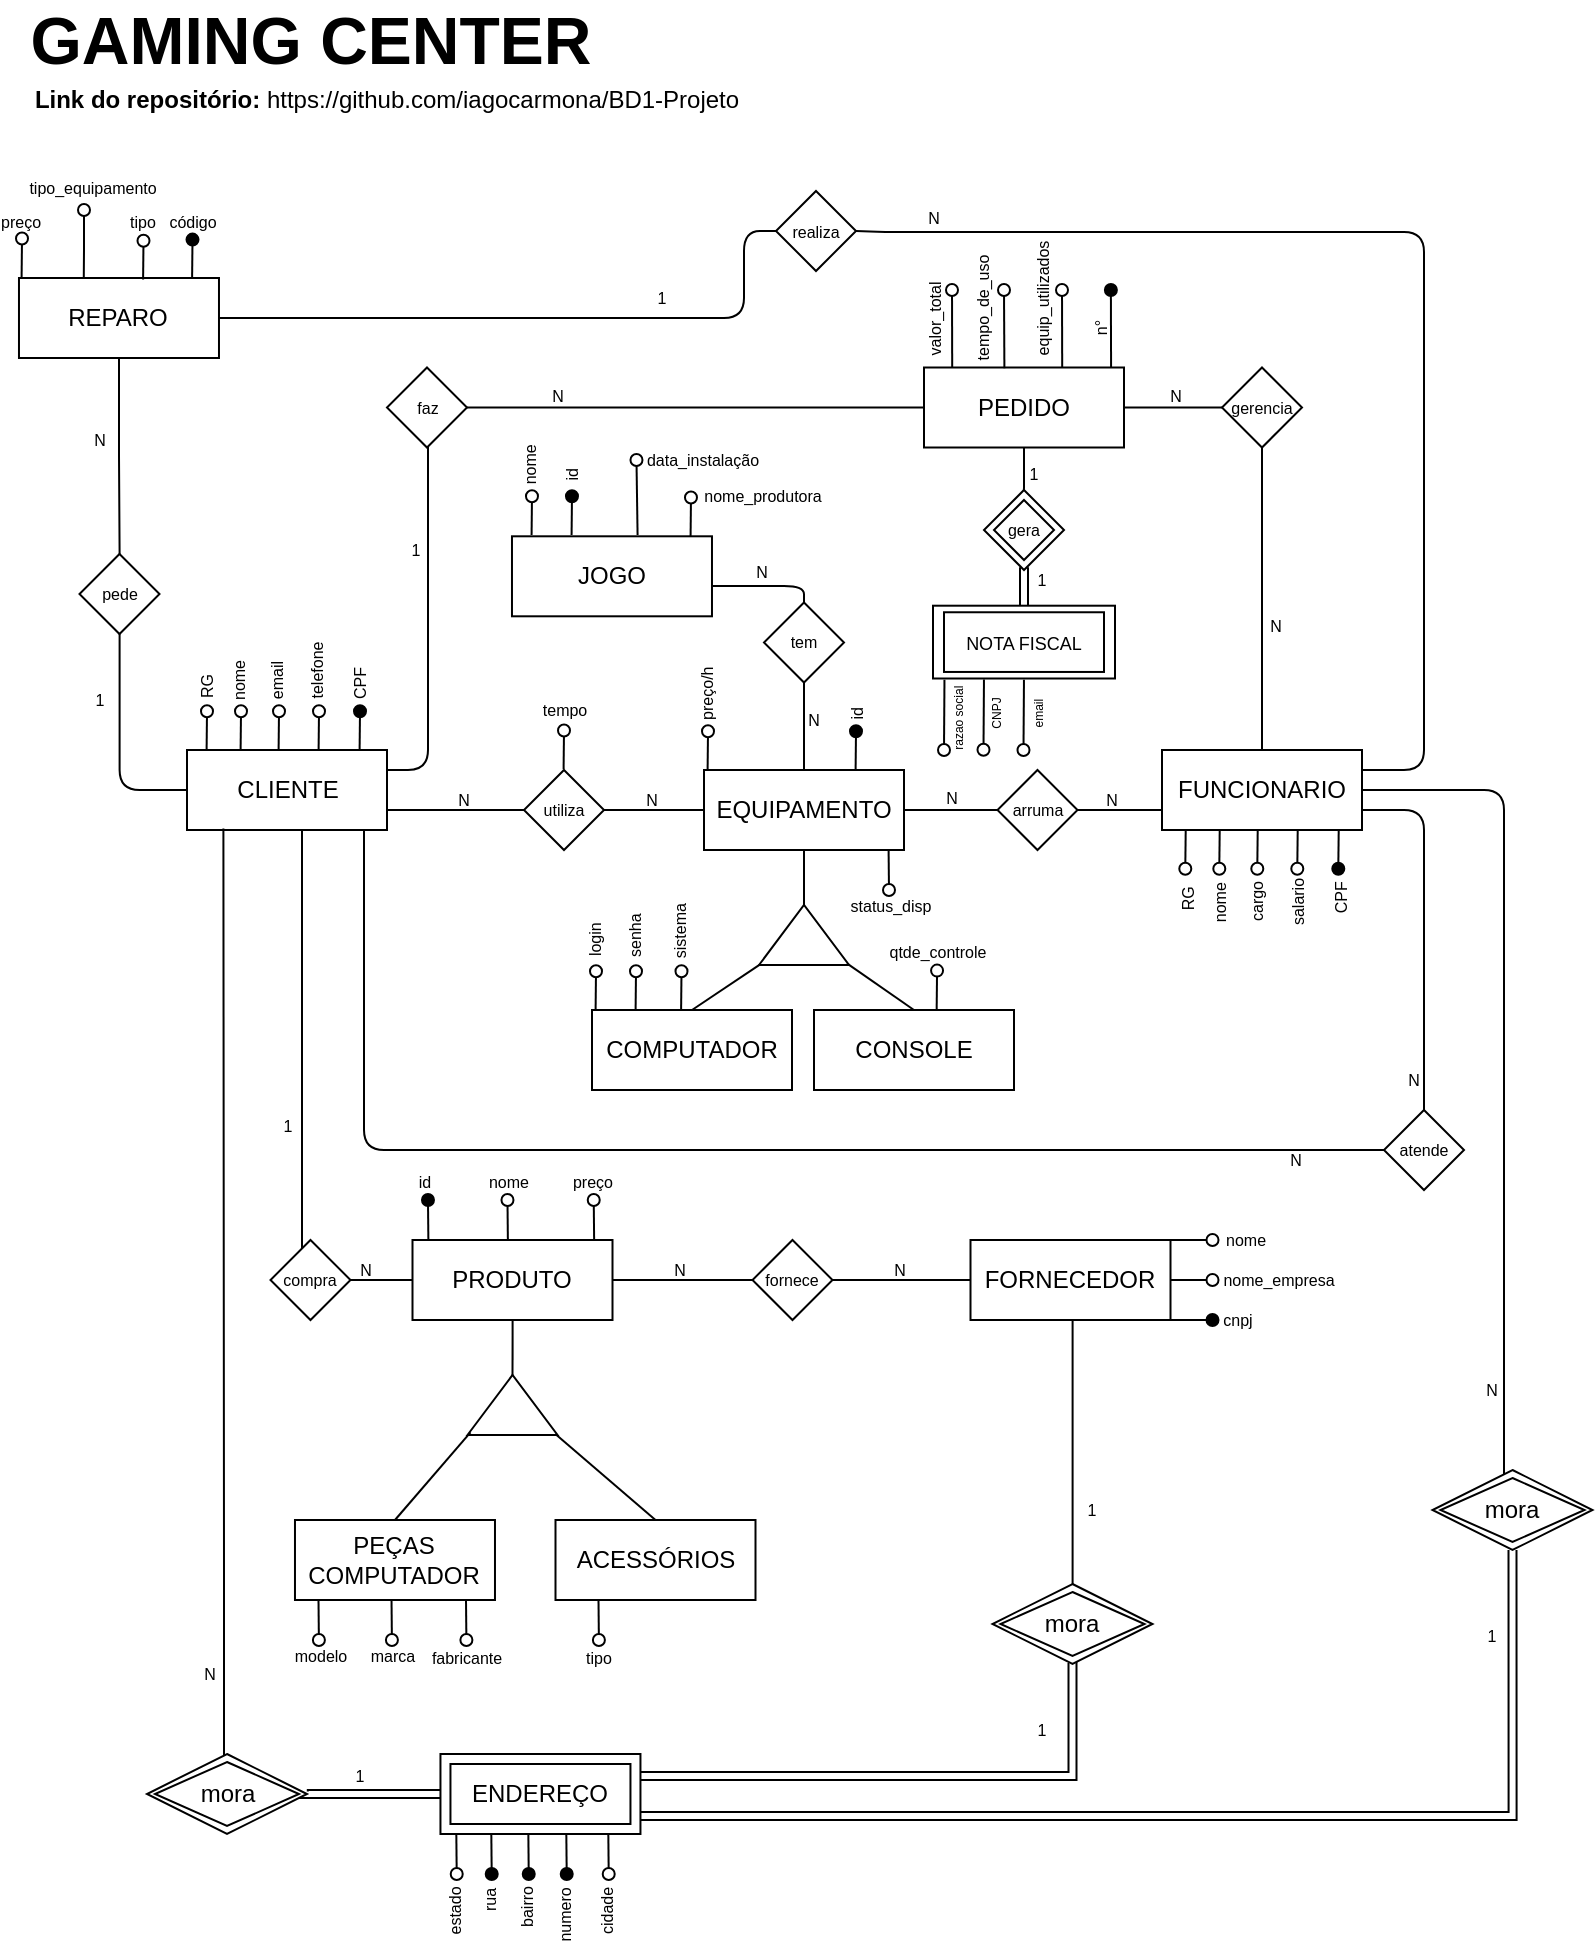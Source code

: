 <mxfile version="19.0.0" type="device"><diagram id="tFjh-JC69PEkfASW7UYD" name="Page-1"><mxGraphModel dx="474" dy="258" grid="1" gridSize="10" guides="1" tooltips="1" connect="1" arrows="1" fold="1" page="1" pageScale="1" pageWidth="827" pageHeight="1169" math="0" shadow="0"><root><mxCell id="0"/><mxCell id="1" parent="0"/><mxCell id="dLTUqUdsc6a28uXezFOx-49" value="" style="endArrow=none;dashed=1;html=1;rounded=0;entryX=0.5;entryY=1;entryDx=0;entryDy=0;strokeWidth=2;endSize=6;jumpSize=9;jumpStyle=none;sourcePerimeterSpacing=0;strokeColor=none;startSize=34;fontSize=13;spacing=3;" parent="1" edge="1"><mxGeometry width="50" height="50" relative="1" as="geometry"><mxPoint x="71" y="667" as="sourcePoint"/><mxPoint x="51" y="632" as="targetPoint"/></mxGeometry></mxCell><mxCell id="Bq1xxbU5dl7gMrOgX1wE-48" style="edgeStyle=orthogonalEdgeStyle;rounded=0;orthogonalLoop=1;jettySize=auto;html=1;fontSize=8;startArrow=none;startFill=0;endArrow=none;endFill=0;" parent="1" source="Bq1xxbU5dl7gMrOgX1wE-26" target="Bq1xxbU5dl7gMrOgX1wE-46" edge="1"><mxGeometry relative="1" as="geometry"><Array as="points"><mxPoint x="230" y="420"/><mxPoint x="230" y="420"/></Array></mxGeometry></mxCell><mxCell id="zkrEf3ewqRUQauNhbl9_-11" style="edgeStyle=orthogonalEdgeStyle;rounded=1;orthogonalLoop=1;jettySize=auto;html=1;startArrow=none;startFill=0;endArrow=none;endFill=0;" parent="1" source="Bq1xxbU5dl7gMrOgX1wE-26" target="zkrEf3ewqRUQauNhbl9_-10" edge="1"><mxGeometry relative="1" as="geometry"/></mxCell><mxCell id="Fy-YV-M8j6B59Q8x-zke-20" style="edgeStyle=orthogonalEdgeStyle;rounded=1;orthogonalLoop=1;jettySize=auto;html=1;startArrow=none;startFill=0;endArrow=none;endFill=0;" parent="1" source="Bq1xxbU5dl7gMrOgX1wE-26" target="Fy-YV-M8j6B59Q8x-zke-19" edge="1"><mxGeometry relative="1" as="geometry"><Array as="points"><mxPoint x="232" y="400"/></Array></mxGeometry></mxCell><mxCell id="Bq1xxbU5dl7gMrOgX1wE-26" value="CLIENTE" style="rounded=0;whiteSpace=wrap;html=1;" parent="1" vertex="1"><mxGeometry x="111.5" y="390" width="100" height="40" as="geometry"/></mxCell><mxCell id="Bq1xxbU5dl7gMrOgX1wE-27" value="" style="endArrow=oval;html=1;rounded=0;fontSize=8;exitX=0.948;exitY=-0.015;exitDx=0;exitDy=0;exitPerimeter=0;endFill=0;" parent="1" edge="1"><mxGeometry width="50" height="50" relative="1" as="geometry"><mxPoint x="121.3" y="390" as="sourcePoint"/><mxPoint x="121.5" y="370.6" as="targetPoint"/></mxGeometry></mxCell><mxCell id="Bq1xxbU5dl7gMrOgX1wE-28" value="&lt;span style=&quot;font-size: 8px;&quot;&gt;RG&lt;br&gt;&lt;/span&gt;" style="text;html=1;strokeColor=none;fillColor=none;align=center;verticalAlign=middle;whiteSpace=wrap;rounded=0;rotation=-90;" parent="1" vertex="1"><mxGeometry x="111.5" y="354.25" width="17" height="8.5" as="geometry"/></mxCell><mxCell id="Bq1xxbU5dl7gMrOgX1wE-31" value="" style="endArrow=oval;html=1;rounded=0;fontSize=8;exitX=0.948;exitY=-0.015;exitDx=0;exitDy=0;exitPerimeter=0;endFill=0;" parent="1" edge="1"><mxGeometry width="50" height="50" relative="1" as="geometry"><mxPoint x="138.3" y="390" as="sourcePoint"/><mxPoint x="138.5" y="370.6" as="targetPoint"/></mxGeometry></mxCell><mxCell id="Bq1xxbU5dl7gMrOgX1wE-32" value="&lt;span style=&quot;font-size: 8px;&quot;&gt;nome&lt;br&gt;&lt;/span&gt;" style="text;html=1;strokeColor=none;fillColor=none;align=center;verticalAlign=middle;whiteSpace=wrap;rounded=0;rotation=-90;" parent="1" vertex="1"><mxGeometry x="127.5" y="351.25" width="17" height="8.5" as="geometry"/></mxCell><mxCell id="Bq1xxbU5dl7gMrOgX1wE-33" value="" style="endArrow=oval;html=1;rounded=0;fontSize=8;exitX=0.948;exitY=-0.015;exitDx=0;exitDy=0;exitPerimeter=0;endFill=0;" parent="1" edge="1"><mxGeometry width="50" height="50" relative="1" as="geometry"><mxPoint x="157.3" y="390" as="sourcePoint"/><mxPoint x="157.5" y="370.6" as="targetPoint"/></mxGeometry></mxCell><mxCell id="Bq1xxbU5dl7gMrOgX1wE-34" value="&lt;span style=&quot;font-size: 8px;&quot;&gt;email&lt;br&gt;&lt;/span&gt;" style="text;html=1;strokeColor=none;fillColor=none;align=center;verticalAlign=middle;whiteSpace=wrap;rounded=0;rotation=-90;" parent="1" vertex="1"><mxGeometry x="146.5" y="351.25" width="17" height="8.5" as="geometry"/></mxCell><mxCell id="Bq1xxbU5dl7gMrOgX1wE-35" value="" style="endArrow=oval;html=1;rounded=0;fontSize=8;exitX=0.948;exitY=-0.015;exitDx=0;exitDy=0;exitPerimeter=0;endFill=0;" parent="1" edge="1"><mxGeometry width="50" height="50" relative="1" as="geometry"><mxPoint x="177.3" y="390" as="sourcePoint"/><mxPoint x="177.5" y="370.6" as="targetPoint"/></mxGeometry></mxCell><mxCell id="Bq1xxbU5dl7gMrOgX1wE-36" value="&lt;span style=&quot;font-size: 8px;&quot;&gt;telefone&lt;br&gt;&lt;/span&gt;" style="text;html=1;strokeColor=none;fillColor=none;align=center;verticalAlign=middle;whiteSpace=wrap;rounded=0;rotation=-90;" parent="1" vertex="1"><mxGeometry x="166.5" y="346.25" width="17" height="8.5" as="geometry"/></mxCell><mxCell id="Bq1xxbU5dl7gMrOgX1wE-37" value="" style="endArrow=oval;html=1;rounded=0;fontSize=8;exitX=0.948;exitY=-0.015;exitDx=0;exitDy=0;exitPerimeter=0;endFill=1;" parent="1" edge="1"><mxGeometry width="50" height="50" relative="1" as="geometry"><mxPoint x="197.8" y="390" as="sourcePoint"/><mxPoint x="198" y="370.6" as="targetPoint"/></mxGeometry></mxCell><mxCell id="Bq1xxbU5dl7gMrOgX1wE-38" value="&lt;span style=&quot;font-size: 8px;&quot;&gt;CPF&lt;br&gt;&lt;/span&gt;" style="text;html=1;strokeColor=none;fillColor=none;align=center;verticalAlign=middle;whiteSpace=wrap;rounded=0;rotation=-90;" parent="1" vertex="1"><mxGeometry x="188" y="352.25" width="17" height="8.5" as="geometry"/></mxCell><mxCell id="Bq1xxbU5dl7gMrOgX1wE-47" style="edgeStyle=orthogonalEdgeStyle;rounded=0;orthogonalLoop=1;jettySize=auto;html=1;fontSize=8;startArrow=none;startFill=0;endArrow=none;endFill=0;" parent="1" source="Bq1xxbU5dl7gMrOgX1wE-45" target="Bq1xxbU5dl7gMrOgX1wE-46" edge="1"><mxGeometry relative="1" as="geometry"/></mxCell><mxCell id="Bq1xxbU5dl7gMrOgX1wE-61" style="edgeStyle=orthogonalEdgeStyle;rounded=0;orthogonalLoop=1;jettySize=auto;html=1;fontSize=8;startArrow=none;startFill=0;endArrow=none;endFill=0;" parent="1" source="Bq1xxbU5dl7gMrOgX1wE-45" target="Bq1xxbU5dl7gMrOgX1wE-60" edge="1"><mxGeometry relative="1" as="geometry"/></mxCell><mxCell id="Bq1xxbU5dl7gMrOgX1wE-45" value="EQUIPAMENTO" style="rounded=0;whiteSpace=wrap;html=1;" parent="1" vertex="1"><mxGeometry x="370" y="400" width="100" height="40" as="geometry"/></mxCell><mxCell id="Bq1xxbU5dl7gMrOgX1wE-46" value="utiliza" style="rhombus;whiteSpace=wrap;html=1;fontSize=8;" parent="1" vertex="1"><mxGeometry x="280" y="400" width="40" height="40" as="geometry"/></mxCell><mxCell id="Bq1xxbU5dl7gMrOgX1wE-49" value="" style="endArrow=oval;html=1;rounded=0;fontSize=8;exitX=0.948;exitY=-0.015;exitDx=0;exitDy=0;exitPerimeter=0;endFill=0;" parent="1" edge="1"><mxGeometry width="50" height="50" relative="1" as="geometry"><mxPoint x="299.8" y="399.63" as="sourcePoint"/><mxPoint x="300" y="380.23" as="targetPoint"/></mxGeometry></mxCell><mxCell id="Bq1xxbU5dl7gMrOgX1wE-50" value="&lt;span style=&quot;font-size: 8px;&quot;&gt;tempo&lt;br&gt;&lt;/span&gt;" style="text;html=1;strokeColor=none;fillColor=none;align=center;verticalAlign=middle;whiteSpace=wrap;rounded=0;rotation=0;" parent="1" vertex="1"><mxGeometry x="291.5" y="364.75" width="17" height="8.5" as="geometry"/></mxCell><mxCell id="Bq1xxbU5dl7gMrOgX1wE-51" value="N" style="text;html=1;strokeColor=none;fillColor=none;align=center;verticalAlign=middle;whiteSpace=wrap;rounded=0;fontSize=8;" parent="1" vertex="1"><mxGeometry x="240" y="410" width="20" height="10" as="geometry"/></mxCell><mxCell id="Bq1xxbU5dl7gMrOgX1wE-52" value="N" style="text;html=1;strokeColor=none;fillColor=none;align=center;verticalAlign=middle;whiteSpace=wrap;rounded=0;fontSize=8;" parent="1" vertex="1"><mxGeometry x="334" y="410" width="20" height="10" as="geometry"/></mxCell><mxCell id="Bq1xxbU5dl7gMrOgX1wE-54" style="edgeStyle=orthogonalEdgeStyle;rounded=0;orthogonalLoop=1;jettySize=auto;html=1;entryX=0.5;entryY=1;entryDx=0;entryDy=0;fontSize=8;startArrow=none;startFill=0;endArrow=none;endFill=0;" parent="1" source="Bq1xxbU5dl7gMrOgX1wE-53" target="Bq1xxbU5dl7gMrOgX1wE-45" edge="1"><mxGeometry relative="1" as="geometry"/></mxCell><mxCell id="Bq1xxbU5dl7gMrOgX1wE-53" value="" style="triangle;whiteSpace=wrap;html=1;rotation=-90;" parent="1" vertex="1"><mxGeometry x="405" y="460" width="30" height="45" as="geometry"/></mxCell><mxCell id="Bq1xxbU5dl7gMrOgX1wE-55" value="COMPUTADOR" style="rounded=0;whiteSpace=wrap;html=1;" parent="1" vertex="1"><mxGeometry x="314" y="520" width="100" height="40" as="geometry"/></mxCell><mxCell id="Bq1xxbU5dl7gMrOgX1wE-56" value="CONSOLE" style="rounded=0;whiteSpace=wrap;html=1;" parent="1" vertex="1"><mxGeometry x="425" y="520" width="100" height="40" as="geometry"/></mxCell><mxCell id="Bq1xxbU5dl7gMrOgX1wE-58" value="" style="endArrow=none;html=1;rounded=0;fontSize=8;entryX=0.011;entryY=0.013;entryDx=0;entryDy=0;entryPerimeter=0;exitX=0.5;exitY=0;exitDx=0;exitDy=0;" parent="1" source="Bq1xxbU5dl7gMrOgX1wE-55" target="Bq1xxbU5dl7gMrOgX1wE-53" edge="1"><mxGeometry width="50" height="50" relative="1" as="geometry"><mxPoint x="375.5" y="520" as="sourcePoint"/><mxPoint x="393.675" y="496.48" as="targetPoint"/></mxGeometry></mxCell><mxCell id="Bq1xxbU5dl7gMrOgX1wE-59" value="" style="endArrow=none;html=1;rounded=0;fontSize=8;exitX=0.5;exitY=0;exitDx=0;exitDy=0;entryX=0.026;entryY=0.977;entryDx=0;entryDy=0;entryPerimeter=0;" parent="1" source="Bq1xxbU5dl7gMrOgX1wE-56" target="Bq1xxbU5dl7gMrOgX1wE-53" edge="1"><mxGeometry width="50" height="50" relative="1" as="geometry"><mxPoint x="380" y="520" as="sourcePoint"/><mxPoint x="430" y="470" as="targetPoint"/></mxGeometry></mxCell><mxCell id="Bq1xxbU5dl7gMrOgX1wE-60" value="tem" style="rhombus;whiteSpace=wrap;html=1;fontSize=8;" parent="1" vertex="1"><mxGeometry x="400" y="316.25" width="40" height="40" as="geometry"/></mxCell><mxCell id="Bq1xxbU5dl7gMrOgX1wE-63" style="edgeStyle=orthogonalEdgeStyle;rounded=1;orthogonalLoop=1;jettySize=auto;html=1;fontSize=8;startArrow=none;startFill=0;endArrow=none;endFill=0;" parent="1" source="Bq1xxbU5dl7gMrOgX1wE-62" target="Bq1xxbU5dl7gMrOgX1wE-60" edge="1"><mxGeometry relative="1" as="geometry"><Array as="points"><mxPoint x="374" y="308"/><mxPoint x="420" y="308"/></Array></mxGeometry></mxCell><mxCell id="Bq1xxbU5dl7gMrOgX1wE-62" value="JOGO" style="rounded=0;whiteSpace=wrap;html=1;" parent="1" vertex="1"><mxGeometry x="273.99" y="283.15" width="100" height="40" as="geometry"/></mxCell><mxCell id="Bq1xxbU5dl7gMrOgX1wE-64" value="N" style="text;html=1;strokeColor=none;fillColor=none;align=center;verticalAlign=middle;whiteSpace=wrap;rounded=0;fontSize=8;" parent="1" vertex="1"><mxGeometry x="420" y="369.75" width="10" height="10" as="geometry"/></mxCell><mxCell id="Bq1xxbU5dl7gMrOgX1wE-65" value="N" style="text;html=1;strokeColor=none;fillColor=none;align=center;verticalAlign=middle;whiteSpace=wrap;rounded=0;fontSize=8;" parent="1" vertex="1"><mxGeometry x="394" y="296" width="10" height="10" as="geometry"/></mxCell><mxCell id="Bq1xxbU5dl7gMrOgX1wE-66" value="" style="endArrow=oval;html=1;rounded=0;fontSize=8;exitX=0.948;exitY=-0.015;exitDx=0;exitDy=0;exitPerimeter=0;endFill=0;" parent="1" edge="1"><mxGeometry width="50" height="50" relative="1" as="geometry"><mxPoint x="283.79" y="282.55" as="sourcePoint"/><mxPoint x="283.99" y="263.15" as="targetPoint"/></mxGeometry></mxCell><mxCell id="Bq1xxbU5dl7gMrOgX1wE-67" value="&lt;font style=&quot;font-size: 8px;&quot;&gt;nome&lt;/font&gt;" style="text;html=1;strokeColor=none;fillColor=none;align=center;verticalAlign=middle;whiteSpace=wrap;rounded=0;rotation=-90;" parent="1" vertex="1"><mxGeometry x="271.99" y="242.15" width="20" height="10" as="geometry"/></mxCell><mxCell id="Bq1xxbU5dl7gMrOgX1wE-68" value="" style="endArrow=oval;html=1;rounded=0;fontSize=8;exitX=0.948;exitY=-0.015;exitDx=0;exitDy=0;exitPerimeter=0;endFill=1;" parent="1" edge="1"><mxGeometry width="50" height="50" relative="1" as="geometry"><mxPoint x="303.79" y="282.55" as="sourcePoint"/><mxPoint x="303.99" y="263.15" as="targetPoint"/></mxGeometry></mxCell><mxCell id="Bq1xxbU5dl7gMrOgX1wE-69" value="&lt;font style=&quot;font-size: 8px;&quot;&gt;id&lt;/font&gt;" style="text;html=1;strokeColor=none;fillColor=none;align=center;verticalAlign=middle;whiteSpace=wrap;rounded=0;rotation=-90;" parent="1" vertex="1"><mxGeometry x="292.99" y="247.15" width="20" height="10" as="geometry"/></mxCell><mxCell id="Bq1xxbU5dl7gMrOgX1wE-70" value="" style="endArrow=oval;html=1;rounded=0;fontSize=8;exitX=0.948;exitY=-0.015;exitDx=0;exitDy=0;exitPerimeter=0;endFill=0;" parent="1" edge="1"><mxGeometry width="50" height="50" relative="1" as="geometry"><mxPoint x="336.79" y="282.55" as="sourcePoint"/><mxPoint x="336.24" y="245" as="targetPoint"/></mxGeometry></mxCell><mxCell id="Bq1xxbU5dl7gMrOgX1wE-71" value="&lt;font style=&quot;font-size: 8px;&quot;&gt;data_instalação&lt;/font&gt;" style="text;html=1;strokeColor=none;fillColor=none;align=center;verticalAlign=middle;whiteSpace=wrap;rounded=0;rotation=0;" parent="1" vertex="1"><mxGeometry x="341.5" y="238.75" width="55" height="10" as="geometry"/></mxCell><mxCell id="Bq1xxbU5dl7gMrOgX1wE-72" value="" style="endArrow=oval;html=1;rounded=0;fontSize=8;exitX=0.948;exitY=-0.015;exitDx=0;exitDy=0;exitPerimeter=0;endFill=0;" parent="1" edge="1"><mxGeometry width="50" height="50" relative="1" as="geometry"><mxPoint x="363.29" y="283.15" as="sourcePoint"/><mxPoint x="363.49" y="263.75" as="targetPoint"/></mxGeometry></mxCell><mxCell id="Bq1xxbU5dl7gMrOgX1wE-73" value="&lt;font style=&quot;font-size: 8px;&quot;&gt;nome_produtora&lt;/font&gt;" style="text;html=1;strokeColor=none;fillColor=none;align=center;verticalAlign=middle;whiteSpace=wrap;rounded=0;rotation=0;" parent="1" vertex="1"><mxGeometry x="366.5" y="257.15" width="65" height="10" as="geometry"/></mxCell><mxCell id="Bq1xxbU5dl7gMrOgX1wE-76" value="" style="endArrow=oval;html=1;rounded=0;fontSize=8;exitX=0.948;exitY=-0.015;exitDx=0;exitDy=0;exitPerimeter=0;endFill=0;" parent="1" edge="1"><mxGeometry width="50" height="50" relative="1" as="geometry"><mxPoint x="315.8" y="520" as="sourcePoint"/><mxPoint x="316" y="500.6" as="targetPoint"/></mxGeometry></mxCell><mxCell id="Bq1xxbU5dl7gMrOgX1wE-77" value="&lt;span style=&quot;font-size: 8px;&quot;&gt;login&lt;br&gt;&lt;/span&gt;" style="text;html=1;strokeColor=none;fillColor=none;align=center;verticalAlign=middle;whiteSpace=wrap;rounded=0;rotation=-90;" parent="1" vertex="1"><mxGeometry x="304" y="479.6" width="20" height="10" as="geometry"/></mxCell><mxCell id="Bq1xxbU5dl7gMrOgX1wE-78" value="" style="endArrow=oval;html=1;rounded=0;fontSize=8;exitX=0.948;exitY=-0.015;exitDx=0;exitDy=0;exitPerimeter=0;endFill=0;" parent="1" edge="1"><mxGeometry width="50" height="50" relative="1" as="geometry"><mxPoint x="335.8" y="520" as="sourcePoint"/><mxPoint x="336" y="500.6" as="targetPoint"/></mxGeometry></mxCell><mxCell id="Bq1xxbU5dl7gMrOgX1wE-79" value="&lt;span style=&quot;font-size: 8px;&quot;&gt;senha&lt;br&gt;&lt;/span&gt;" style="text;html=1;strokeColor=none;fillColor=none;align=center;verticalAlign=middle;whiteSpace=wrap;rounded=0;rotation=-90;" parent="1" vertex="1"><mxGeometry x="324" y="477.6" width="20" height="10" as="geometry"/></mxCell><mxCell id="Bq1xxbU5dl7gMrOgX1wE-80" value="" style="endArrow=oval;html=1;rounded=0;fontSize=8;exitX=0.948;exitY=-0.015;exitDx=0;exitDy=0;exitPerimeter=0;endFill=0;" parent="1" edge="1"><mxGeometry width="50" height="50" relative="1" as="geometry"><mxPoint x="486.33" y="519.7" as="sourcePoint"/><mxPoint x="486.53" y="500.3" as="targetPoint"/></mxGeometry></mxCell><mxCell id="Bq1xxbU5dl7gMrOgX1wE-81" value="&lt;span style=&quot;font-size: 8px;&quot;&gt;qtde_controle&lt;br&gt;&lt;/span&gt;" style="text;html=1;strokeColor=none;fillColor=none;align=center;verticalAlign=middle;whiteSpace=wrap;rounded=0;rotation=0;" parent="1" vertex="1"><mxGeometry x="456.5" y="485.35" width="60" height="10" as="geometry"/></mxCell><mxCell id="Bq1xxbU5dl7gMrOgX1wE-82" value="" style="endArrow=oval;html=1;rounded=0;fontSize=8;exitX=0.948;exitY=-0.015;exitDx=0;exitDy=0;exitPerimeter=0;endFill=0;" parent="1" edge="1"><mxGeometry width="50" height="50" relative="1" as="geometry"><mxPoint x="371.8" y="400" as="sourcePoint"/><mxPoint x="372" y="380.6" as="targetPoint"/></mxGeometry></mxCell><mxCell id="Bq1xxbU5dl7gMrOgX1wE-83" value="&lt;span style=&quot;font-size: 8px;&quot;&gt;preço/h&lt;br&gt;&lt;/span&gt;" style="text;html=1;strokeColor=none;fillColor=none;align=center;verticalAlign=middle;whiteSpace=wrap;rounded=0;rotation=-90;" parent="1" vertex="1"><mxGeometry x="360" y="356.6" width="20" height="10" as="geometry"/></mxCell><mxCell id="Bq1xxbU5dl7gMrOgX1wE-84" value="" style="endArrow=oval;html=1;rounded=0;fontSize=8;exitX=0.948;exitY=-0.015;exitDx=0;exitDy=0;exitPerimeter=0;endFill=1;" parent="1" edge="1"><mxGeometry width="50" height="50" relative="1" as="geometry"><mxPoint x="445.8" y="400" as="sourcePoint"/><mxPoint x="446" y="380.6" as="targetPoint"/></mxGeometry></mxCell><mxCell id="Bq1xxbU5dl7gMrOgX1wE-85" value="&lt;span style=&quot;font-size: 8px;&quot;&gt;id&lt;br&gt;&lt;/span&gt;" style="text;html=1;strokeColor=none;fillColor=none;align=center;verticalAlign=middle;whiteSpace=wrap;rounded=0;rotation=-90;" parent="1" vertex="1"><mxGeometry x="440" y="366.6" width="10" height="10" as="geometry"/></mxCell><mxCell id="Bq1xxbU5dl7gMrOgX1wE-88" value="" style="endArrow=none;html=1;rounded=0;entryX=0.098;entryY=0.995;entryDx=0;entryDy=0;entryPerimeter=0;endFill=0;startArrow=oval;startFill=0;" parent="1" edge="1"><mxGeometry width="50" height="50" relative="1" as="geometry"><mxPoint x="462.5" y="460" as="sourcePoint"/><mxPoint x="462.3" y="440" as="targetPoint"/></mxGeometry></mxCell><mxCell id="Bq1xxbU5dl7gMrOgX1wE-89" value="&lt;font style=&quot;font-size: 8px;&quot;&gt;status_disp&lt;/font&gt;" style="text;html=1;strokeColor=none;fillColor=none;align=center;verticalAlign=middle;whiteSpace=wrap;rounded=0;" parent="1" vertex="1"><mxGeometry x="446" y="462" width="35" height="10" as="geometry"/></mxCell><mxCell id="Fy-YV-M8j6B59Q8x-zke-2" style="edgeStyle=orthogonalEdgeStyle;rounded=1;orthogonalLoop=1;jettySize=auto;html=1;entryX=0.5;entryY=0;entryDx=0;entryDy=0;endArrow=none;endFill=0;" parent="1" source="Bq1xxbU5dl7gMrOgX1wE-90" target="Bq1xxbU5dl7gMrOgX1wE-141" edge="1"><mxGeometry relative="1" as="geometry"><Array as="points"><mxPoint x="730" y="420"/></Array></mxGeometry></mxCell><mxCell id="Fy-YV-M8j6B59Q8x-zke-3" style="edgeStyle=orthogonalEdgeStyle;rounded=0;orthogonalLoop=1;jettySize=auto;html=1;endArrow=none;endFill=0;" parent="1" source="Bq1xxbU5dl7gMrOgX1wE-90" target="Bq1xxbU5dl7gMrOgX1wE-92" edge="1"><mxGeometry relative="1" as="geometry"><Array as="points"><mxPoint x="590" y="420"/><mxPoint x="590" y="420"/></Array></mxGeometry></mxCell><mxCell id="Fy-YV-M8j6B59Q8x-zke-5" style="edgeStyle=orthogonalEdgeStyle;rounded=1;orthogonalLoop=1;jettySize=auto;html=1;entryX=1;entryY=0.5;entryDx=0;entryDy=0;endArrow=none;endFill=0;" parent="1" source="Bq1xxbU5dl7gMrOgX1wE-90" target="zkrEf3ewqRUQauNhbl9_-14" edge="1"><mxGeometry relative="1" as="geometry"><Array as="points"><mxPoint x="730" y="400"/><mxPoint x="730" y="131"/><mxPoint x="460" y="131"/></Array></mxGeometry></mxCell><mxCell id="Bq1xxbU5dl7gMrOgX1wE-90" value="FUNCIONARIO" style="rounded=0;whiteSpace=wrap;html=1;" parent="1" vertex="1"><mxGeometry x="599" y="390" width="100" height="40" as="geometry"/></mxCell><mxCell id="Fy-YV-M8j6B59Q8x-zke-4" style="edgeStyle=orthogonalEdgeStyle;rounded=0;orthogonalLoop=1;jettySize=auto;html=1;endArrow=none;endFill=0;" parent="1" source="Bq1xxbU5dl7gMrOgX1wE-92" target="Bq1xxbU5dl7gMrOgX1wE-45" edge="1"><mxGeometry relative="1" as="geometry"/></mxCell><mxCell id="Bq1xxbU5dl7gMrOgX1wE-92" value="arruma" style="rhombus;whiteSpace=wrap;html=1;fontSize=8;" parent="1" vertex="1"><mxGeometry x="516.75" y="400" width="40" height="40" as="geometry"/></mxCell><mxCell id="Bq1xxbU5dl7gMrOgX1wE-95" value="N" style="text;html=1;strokeColor=none;fillColor=none;align=center;verticalAlign=middle;whiteSpace=wrap;rounded=0;fontSize=8;" parent="1" vertex="1"><mxGeometry x="489" y="409" width="10" height="10" as="geometry"/></mxCell><mxCell id="Bq1xxbU5dl7gMrOgX1wE-98" value="" style="endArrow=none;html=1;rounded=0;fontSize=8;exitX=0.948;exitY=-0.015;exitDx=0;exitDy=0;exitPerimeter=0;endFill=0;startArrow=oval;startFill=0;" parent="1" edge="1"><mxGeometry width="50" height="50" relative="1" as="geometry"><mxPoint x="610.65" y="449.4" as="sourcePoint"/><mxPoint x="610.85" y="430.0" as="targetPoint"/></mxGeometry></mxCell><mxCell id="Bq1xxbU5dl7gMrOgX1wE-99" value="&lt;span style=&quot;font-size: 8px;&quot;&gt;RG&lt;br&gt;&lt;/span&gt;" style="text;html=1;strokeColor=none;fillColor=none;align=center;verticalAlign=middle;whiteSpace=wrap;rounded=0;rotation=-90;" parent="1" vertex="1"><mxGeometry x="602.25" y="459.6" width="17" height="8.5" as="geometry"/></mxCell><mxCell id="Bq1xxbU5dl7gMrOgX1wE-100" value="" style="endArrow=none;html=1;rounded=0;fontSize=8;exitX=0.948;exitY=-0.015;exitDx=0;exitDy=0;exitPerimeter=0;endFill=0;startArrow=oval;startFill=0;" parent="1" edge="1"><mxGeometry width="50" height="50" relative="1" as="geometry"><mxPoint x="627.65" y="449.4" as="sourcePoint"/><mxPoint x="627.85" y="430.0" as="targetPoint"/></mxGeometry></mxCell><mxCell id="Bq1xxbU5dl7gMrOgX1wE-101" value="&lt;span style=&quot;font-size: 8px;&quot;&gt;nome&lt;br&gt;&lt;/span&gt;" style="text;html=1;strokeColor=none;fillColor=none;align=center;verticalAlign=middle;whiteSpace=wrap;rounded=0;rotation=-90;" parent="1" vertex="1"><mxGeometry x="618.25" y="461.6" width="17" height="8.5" as="geometry"/></mxCell><mxCell id="Bq1xxbU5dl7gMrOgX1wE-102" value="" style="endArrow=none;html=1;rounded=0;fontSize=8;exitX=0.948;exitY=-0.015;exitDx=0;exitDy=0;exitPerimeter=0;endFill=0;startArrow=oval;startFill=0;" parent="1" edge="1"><mxGeometry width="50" height="50" relative="1" as="geometry"><mxPoint x="646.65" y="449.4" as="sourcePoint"/><mxPoint x="646.85" y="430.0" as="targetPoint"/></mxGeometry></mxCell><mxCell id="Bq1xxbU5dl7gMrOgX1wE-103" value="&lt;span style=&quot;font-size: 8px;&quot;&gt;cargo&lt;br&gt;&lt;/span&gt;" style="text;html=1;strokeColor=none;fillColor=none;align=center;verticalAlign=middle;whiteSpace=wrap;rounded=0;rotation=-90;" parent="1" vertex="1"><mxGeometry x="637.25" y="461" width="17" height="8.5" as="geometry"/></mxCell><mxCell id="Bq1xxbU5dl7gMrOgX1wE-104" value="" style="endArrow=none;html=1;rounded=0;fontSize=8;exitX=0.948;exitY=-0.015;exitDx=0;exitDy=0;exitPerimeter=0;endFill=0;startArrow=oval;startFill=0;" parent="1" edge="1"><mxGeometry width="50" height="50" relative="1" as="geometry"><mxPoint x="666.65" y="449.4" as="sourcePoint"/><mxPoint x="666.85" y="430.0" as="targetPoint"/></mxGeometry></mxCell><mxCell id="Bq1xxbU5dl7gMrOgX1wE-105" value="&lt;span style=&quot;font-size: 8px;&quot;&gt;salario&lt;br&gt;&lt;/span&gt;" style="text;html=1;strokeColor=none;fillColor=none;align=center;verticalAlign=middle;whiteSpace=wrap;rounded=0;rotation=-90;" parent="1" vertex="1"><mxGeometry x="657.5" y="462" width="17" height="8.5" as="geometry"/></mxCell><mxCell id="Bq1xxbU5dl7gMrOgX1wE-106" value="" style="endArrow=none;html=1;rounded=0;fontSize=8;exitX=0.948;exitY=-0.015;exitDx=0;exitDy=0;exitPerimeter=0;endFill=0;startArrow=oval;startFill=1;" parent="1" edge="1"><mxGeometry width="50" height="50" relative="1" as="geometry"><mxPoint x="687.15" y="449.4" as="sourcePoint"/><mxPoint x="687.35" y="430.0" as="targetPoint"/></mxGeometry></mxCell><mxCell id="Bq1xxbU5dl7gMrOgX1wE-107" value="&lt;span style=&quot;font-size: 8px;&quot;&gt;CPF&lt;br&gt;&lt;/span&gt;" style="text;html=1;strokeColor=none;fillColor=none;align=center;verticalAlign=middle;whiteSpace=wrap;rounded=0;rotation=-90;" parent="1" vertex="1"><mxGeometry x="678.75" y="459.6" width="17" height="8.5" as="geometry"/></mxCell><mxCell id="Bq1xxbU5dl7gMrOgX1wE-146" style="edgeStyle=orthogonalEdgeStyle;rounded=1;orthogonalLoop=1;jettySize=auto;html=1;fontSize=8;startArrow=none;startFill=0;endArrow=none;endFill=0;" parent="1" source="Bq1xxbU5dl7gMrOgX1wE-141" target="Bq1xxbU5dl7gMrOgX1wE-26" edge="1"><mxGeometry relative="1" as="geometry"><Array as="points"><mxPoint x="730" y="590"/><mxPoint x="200" y="590"/></Array></mxGeometry></mxCell><mxCell id="Bq1xxbU5dl7gMrOgX1wE-141" value="atende" style="rhombus;whiteSpace=wrap;html=1;fontSize=8;" parent="1" vertex="1"><mxGeometry x="710" y="570" width="40" height="40" as="geometry"/></mxCell><mxCell id="Fy-YV-M8j6B59Q8x-zke-18" style="edgeStyle=orthogonalEdgeStyle;rounded=0;orthogonalLoop=1;jettySize=auto;html=1;startArrow=none;startFill=0;endArrow=none;endFill=0;" parent="1" source="Bq1xxbU5dl7gMrOgX1wE-147" target="Bq1xxbU5dl7gMrOgX1wE-26" edge="1"><mxGeometry relative="1" as="geometry"><Array as="points"><mxPoint x="169" y="490"/><mxPoint x="169" y="490"/></Array></mxGeometry></mxCell><mxCell id="Bq1xxbU5dl7gMrOgX1wE-147" value="compra" style="rhombus;whiteSpace=wrap;html=1;fontSize=8;" parent="1" vertex="1"><mxGeometry x="153.25" y="635" width="40" height="40" as="geometry"/></mxCell><mxCell id="Bq1xxbU5dl7gMrOgX1wE-149" style="edgeStyle=orthogonalEdgeStyle;rounded=0;orthogonalLoop=1;jettySize=auto;html=1;entryX=1;entryY=0.5;entryDx=0;entryDy=0;fontSize=8;startArrow=none;startFill=0;endArrow=none;endFill=0;" parent="1" source="Bq1xxbU5dl7gMrOgX1wE-148" target="Bq1xxbU5dl7gMrOgX1wE-147" edge="1"><mxGeometry relative="1" as="geometry"/></mxCell><mxCell id="Bq1xxbU5dl7gMrOgX1wE-166" style="edgeStyle=orthogonalEdgeStyle;rounded=0;orthogonalLoop=1;jettySize=auto;html=1;fontSize=8;startArrow=none;startFill=0;endArrow=none;endFill=0;" parent="1" source="Bq1xxbU5dl7gMrOgX1wE-148" target="Bq1xxbU5dl7gMrOgX1wE-165" edge="1"><mxGeometry relative="1" as="geometry"/></mxCell><mxCell id="zkrEf3ewqRUQauNhbl9_-57" style="edgeStyle=orthogonalEdgeStyle;rounded=0;orthogonalLoop=1;jettySize=auto;html=1;entryX=1;entryY=0.5;entryDx=0;entryDy=0;fontSize=33;startArrow=none;startFill=0;endArrow=none;endFill=0;" parent="1" source="Bq1xxbU5dl7gMrOgX1wE-148" target="zkrEf3ewqRUQauNhbl9_-56" edge="1"><mxGeometry relative="1" as="geometry"/></mxCell><mxCell id="Bq1xxbU5dl7gMrOgX1wE-148" value="PRODUTO" style="rounded=0;whiteSpace=wrap;html=1;" parent="1" vertex="1"><mxGeometry x="224.25" y="635" width="100" height="40" as="geometry"/></mxCell><mxCell id="Bq1xxbU5dl7gMrOgX1wE-151" value="" style="endArrow=oval;html=1;rounded=0;entryX=0.098;entryY=0.995;entryDx=0;entryDy=0;entryPerimeter=0;endFill=1;startArrow=none;startFill=0;" parent="1" edge="1"><mxGeometry width="50" height="50" relative="1" as="geometry"><mxPoint x="232.19" y="635" as="sourcePoint"/><mxPoint x="231.99" y="615" as="targetPoint"/></mxGeometry></mxCell><mxCell id="Bq1xxbU5dl7gMrOgX1wE-152" value="&lt;span style=&quot;font-size: 8px;&quot;&gt;id&lt;/span&gt;" style="text;html=1;strokeColor=none;fillColor=none;align=center;verticalAlign=middle;whiteSpace=wrap;rounded=0;" parent="1" vertex="1"><mxGeometry x="215.75" y="600" width="28.5" height="10" as="geometry"/></mxCell><mxCell id="Bq1xxbU5dl7gMrOgX1wE-159" value="" style="endArrow=oval;html=1;rounded=0;entryX=0.098;entryY=0.995;entryDx=0;entryDy=0;entryPerimeter=0;endFill=0;startArrow=none;startFill=0;" parent="1" edge="1"><mxGeometry width="50" height="50" relative="1" as="geometry"><mxPoint x="271.94" y="635" as="sourcePoint"/><mxPoint x="271.74" y="615" as="targetPoint"/></mxGeometry></mxCell><mxCell id="Bq1xxbU5dl7gMrOgX1wE-160" value="&lt;span style=&quot;font-size: 8px;&quot;&gt;nome&lt;/span&gt;" style="text;html=1;strokeColor=none;fillColor=none;align=center;verticalAlign=middle;whiteSpace=wrap;rounded=0;" parent="1" vertex="1"><mxGeometry x="257.74" y="600" width="28.5" height="10" as="geometry"/></mxCell><mxCell id="Bq1xxbU5dl7gMrOgX1wE-163" value="" style="endArrow=oval;html=1;rounded=0;entryX=0.098;entryY=0.995;entryDx=0;entryDy=0;entryPerimeter=0;endFill=0;startArrow=none;startFill=0;" parent="1" edge="1"><mxGeometry width="50" height="50" relative="1" as="geometry"><mxPoint x="315.07" y="635" as="sourcePoint"/><mxPoint x="314.87" y="615" as="targetPoint"/></mxGeometry></mxCell><mxCell id="Bq1xxbU5dl7gMrOgX1wE-164" value="&lt;span style=&quot;font-size: 8px;&quot;&gt;preço&lt;/span&gt;" style="text;html=1;strokeColor=none;fillColor=none;align=center;verticalAlign=middle;whiteSpace=wrap;rounded=0;" parent="1" vertex="1"><mxGeometry x="300" y="600" width="28.5" height="10" as="geometry"/></mxCell><mxCell id="Bq1xxbU5dl7gMrOgX1wE-165" value="fornece" style="rhombus;whiteSpace=wrap;html=1;fontSize=8;" parent="1" vertex="1"><mxGeometry x="394.25" y="635" width="40" height="40" as="geometry"/></mxCell><mxCell id="Bq1xxbU5dl7gMrOgX1wE-167" value="N" style="text;html=1;strokeColor=none;fillColor=none;align=center;verticalAlign=middle;whiteSpace=wrap;rounded=0;fontSize=8;" parent="1" vertex="1"><mxGeometry x="191.25" y="645" width="20" height="10" as="geometry"/></mxCell><mxCell id="Bq1xxbU5dl7gMrOgX1wE-168" value="1" style="text;html=1;strokeColor=none;fillColor=none;align=center;verticalAlign=middle;whiteSpace=wrap;rounded=0;fontSize=8;" parent="1" vertex="1"><mxGeometry x="151.5" y="573" width="20" height="10" as="geometry"/></mxCell><mxCell id="Bq1xxbU5dl7gMrOgX1wE-169" value="N" style="text;html=1;strokeColor=none;fillColor=none;align=center;verticalAlign=middle;whiteSpace=wrap;rounded=0;fontSize=8;" parent="1" vertex="1"><mxGeometry x="348.25" y="645" width="20" height="10" as="geometry"/></mxCell><mxCell id="Bq1xxbU5dl7gMrOgX1wE-171" style="edgeStyle=orthogonalEdgeStyle;rounded=0;orthogonalLoop=1;jettySize=auto;html=1;fontSize=8;startArrow=none;startFill=0;endArrow=none;endFill=0;" parent="1" source="Bq1xxbU5dl7gMrOgX1wE-170" target="Bq1xxbU5dl7gMrOgX1wE-165" edge="1"><mxGeometry relative="1" as="geometry"/></mxCell><mxCell id="Bq1xxbU5dl7gMrOgX1wE-170" value="FORNECEDOR" style="rounded=0;whiteSpace=wrap;html=1;" parent="1" vertex="1"><mxGeometry x="503.25" y="635" width="100" height="40" as="geometry"/></mxCell><mxCell id="Bq1xxbU5dl7gMrOgX1wE-180" value="" style="endArrow=oval;html=1;rounded=0;fontSize=8;exitX=1;exitY=0;exitDx=0;exitDy=0;endFill=0;" parent="1" source="Bq1xxbU5dl7gMrOgX1wE-170" edge="1"><mxGeometry width="50" height="50" relative="1" as="geometry"><mxPoint x="624.25" y="695" as="sourcePoint"/><mxPoint x="624.25" y="635" as="targetPoint"/></mxGeometry></mxCell><mxCell id="Bq1xxbU5dl7gMrOgX1wE-181" value="nome" style="text;html=1;strokeColor=none;fillColor=none;align=center;verticalAlign=middle;whiteSpace=wrap;rounded=0;fontSize=8;" parent="1" vertex="1"><mxGeometry x="631" y="630" width="20" height="10" as="geometry"/></mxCell><mxCell id="Bq1xxbU5dl7gMrOgX1wE-182" value="" style="endArrow=oval;html=1;rounded=0;fontSize=8;exitX=1;exitY=0;exitDx=0;exitDy=0;endFill=0;" parent="1" edge="1"><mxGeometry width="50" height="50" relative="1" as="geometry"><mxPoint x="603.25" y="655" as="sourcePoint"/><mxPoint x="624.25" y="655" as="targetPoint"/></mxGeometry></mxCell><mxCell id="Bq1xxbU5dl7gMrOgX1wE-183" value="nome_empresa" style="text;html=1;strokeColor=none;fillColor=none;align=center;verticalAlign=middle;whiteSpace=wrap;rounded=0;fontSize=8;" parent="1" vertex="1"><mxGeometry x="631" y="650" width="53.25" height="10" as="geometry"/></mxCell><mxCell id="Bq1xxbU5dl7gMrOgX1wE-184" value="" style="endArrow=oval;html=1;rounded=0;fontSize=8;exitX=1;exitY=0;exitDx=0;exitDy=0;endFill=1;" parent="1" edge="1"><mxGeometry width="50" height="50" relative="1" as="geometry"><mxPoint x="603.25" y="675" as="sourcePoint"/><mxPoint x="624.25" y="675" as="targetPoint"/></mxGeometry></mxCell><mxCell id="Bq1xxbU5dl7gMrOgX1wE-185" value="cnpj" style="text;html=1;strokeColor=none;fillColor=none;align=center;verticalAlign=middle;whiteSpace=wrap;rounded=0;fontSize=8;" parent="1" vertex="1"><mxGeometry x="627" y="670" width="20" height="10" as="geometry"/></mxCell><mxCell id="Bq1xxbU5dl7gMrOgX1wE-210" style="edgeStyle=orthogonalEdgeStyle;rounded=0;orthogonalLoop=1;jettySize=auto;html=1;fontSize=12;startArrow=none;startFill=0;endArrow=none;endFill=0;shape=link;entryX=0.48;entryY=0.951;entryDx=0;entryDy=0;entryPerimeter=0;" parent="1" target="Bq1xxbU5dl7gMrOgX1wE-209" edge="1"><mxGeometry relative="1" as="geometry"><mxPoint x="338.23" y="903" as="sourcePoint"/><mxPoint x="402.25" y="903" as="targetPoint"/><Array as="points"><mxPoint x="554.25" y="903"/><mxPoint x="554.25" y="845"/></Array></mxGeometry></mxCell><mxCell id="Bq1xxbU5dl7gMrOgX1wE-216" style="edgeStyle=orthogonalEdgeStyle;rounded=0;orthogonalLoop=1;jettySize=auto;html=1;fontSize=12;startArrow=none;startFill=0;endArrow=none;endFill=0;shape=link;entryX=0.98;entryY=0.47;entryDx=0;entryDy=0;entryPerimeter=0;" parent="1" source="Bq1xxbU5dl7gMrOgX1wE-187" target="Bq1xxbU5dl7gMrOgX1wE-215" edge="1"><mxGeometry relative="1" as="geometry"><mxPoint x="175.75" y="912" as="targetPoint"/><Array as="points"><mxPoint x="170" y="912"/></Array></mxGeometry></mxCell><mxCell id="Bq1xxbU5dl7gMrOgX1wE-187" value="&lt;font style=&quot;font-size: 12px;&quot;&gt;ENDEREÇO&lt;/font&gt;" style="shape=ext;margin=3;double=1;whiteSpace=wrap;html=1;align=center;fontSize=8;" parent="1" vertex="1"><mxGeometry x="238.23" y="892" width="100" height="40" as="geometry"/></mxCell><mxCell id="Bq1xxbU5dl7gMrOgX1wE-189" value="" style="endArrow=none;html=1;rounded=0;entryX=0.098;entryY=0.995;entryDx=0;entryDy=0;entryPerimeter=0;endFill=0;startArrow=oval;startFill=0;" parent="1" edge="1"><mxGeometry width="50" height="50" relative="1" as="geometry"><mxPoint x="246.36" y="952" as="sourcePoint"/><mxPoint x="246.16" y="932" as="targetPoint"/></mxGeometry></mxCell><mxCell id="Bq1xxbU5dl7gMrOgX1wE-190" value="&lt;span style=&quot;font-size: 8px;&quot;&gt;estado&lt;/span&gt;" style="text;html=1;strokeColor=none;fillColor=none;align=center;verticalAlign=middle;whiteSpace=wrap;rounded=0;rotation=-90;" parent="1" vertex="1"><mxGeometry x="227.24" y="965" width="34.99" height="10" as="geometry"/></mxCell><mxCell id="Bq1xxbU5dl7gMrOgX1wE-199" value="" style="endArrow=none;html=1;rounded=0;entryX=0.098;entryY=0.995;entryDx=0;entryDy=0;entryPerimeter=0;endFill=0;startArrow=oval;startFill=1;" parent="1" edge="1"><mxGeometry width="50" height="50" relative="1" as="geometry"><mxPoint x="263.86" y="952" as="sourcePoint"/><mxPoint x="263.66" y="932" as="targetPoint"/></mxGeometry></mxCell><mxCell id="Bq1xxbU5dl7gMrOgX1wE-200" value="&lt;span style=&quot;font-size: 8px;&quot;&gt;rua&lt;/span&gt;" style="text;html=1;strokeColor=none;fillColor=none;align=center;verticalAlign=middle;whiteSpace=wrap;rounded=0;rotation=-90;" parent="1" vertex="1"><mxGeometry x="244.74" y="960" width="34.99" height="10" as="geometry"/></mxCell><mxCell id="Bq1xxbU5dl7gMrOgX1wE-201" value="" style="endArrow=none;html=1;rounded=0;entryX=0.098;entryY=0.995;entryDx=0;entryDy=0;entryPerimeter=0;endFill=0;startArrow=oval;startFill=1;" parent="1" edge="1"><mxGeometry width="50" height="50" relative="1" as="geometry"><mxPoint x="282.37" y="952" as="sourcePoint"/><mxPoint x="282.17" y="932" as="targetPoint"/></mxGeometry></mxCell><mxCell id="Bq1xxbU5dl7gMrOgX1wE-202" value="&lt;span style=&quot;font-size: 8px;&quot;&gt;bairro&lt;/span&gt;" style="text;html=1;strokeColor=none;fillColor=none;align=center;verticalAlign=middle;whiteSpace=wrap;rounded=0;rotation=-90;" parent="1" vertex="1"><mxGeometry x="263.25" y="963" width="34.99" height="10" as="geometry"/></mxCell><mxCell id="Bq1xxbU5dl7gMrOgX1wE-203" value="" style="endArrow=none;html=1;rounded=0;entryX=0.098;entryY=0.995;entryDx=0;entryDy=0;entryPerimeter=0;endFill=0;startArrow=oval;startFill=1;" parent="1" edge="1"><mxGeometry width="50" height="50" relative="1" as="geometry"><mxPoint x="301.36" y="952" as="sourcePoint"/><mxPoint x="301.16" y="932" as="targetPoint"/></mxGeometry></mxCell><mxCell id="Bq1xxbU5dl7gMrOgX1wE-204" value="&lt;span style=&quot;font-size: 8px;&quot;&gt;numero&lt;/span&gt;" style="text;html=1;strokeColor=none;fillColor=none;align=center;verticalAlign=middle;whiteSpace=wrap;rounded=0;rotation=-90;" parent="1" vertex="1"><mxGeometry x="282.24" y="967" width="34.99" height="10" as="geometry"/></mxCell><mxCell id="Bq1xxbU5dl7gMrOgX1wE-205" value="" style="endArrow=none;html=1;rounded=0;entryX=0.098;entryY=0.995;entryDx=0;entryDy=0;entryPerimeter=0;endFill=0;startArrow=oval;startFill=0;" parent="1" edge="1"><mxGeometry width="50" height="50" relative="1" as="geometry"><mxPoint x="322.36" y="952" as="sourcePoint"/><mxPoint x="322.16" y="932" as="targetPoint"/></mxGeometry></mxCell><mxCell id="Bq1xxbU5dl7gMrOgX1wE-206" value="&lt;span style=&quot;font-size: 8px;&quot;&gt;cidade&lt;/span&gt;" style="text;html=1;strokeColor=none;fillColor=none;align=center;verticalAlign=middle;whiteSpace=wrap;rounded=0;rotation=-90;" parent="1" vertex="1"><mxGeometry x="303.24" y="965" width="34.99" height="10" as="geometry"/></mxCell><mxCell id="Bq1xxbU5dl7gMrOgX1wE-211" style="edgeStyle=orthogonalEdgeStyle;rounded=1;orthogonalLoop=1;jettySize=auto;html=1;fontSize=12;startArrow=none;startFill=0;endArrow=none;endFill=0;" parent="1" source="Bq1xxbU5dl7gMrOgX1wE-209" target="Bq1xxbU5dl7gMrOgX1wE-170" edge="1"><mxGeometry relative="1" as="geometry"><Array as="points"><mxPoint x="554.25" y="705"/><mxPoint x="554.25" y="705"/></Array></mxGeometry></mxCell><mxCell id="Bq1xxbU5dl7gMrOgX1wE-209" value="mora" style="shape=rhombus;double=1;perimeter=rhombusPerimeter;whiteSpace=wrap;html=1;align=center;fontSize=12;" parent="1" vertex="1"><mxGeometry x="514.25" y="807" width="80" height="40" as="geometry"/></mxCell><mxCell id="Bq1xxbU5dl7gMrOgX1wE-212" value="N" style="text;html=1;strokeColor=none;fillColor=none;align=center;verticalAlign=middle;whiteSpace=wrap;rounded=0;fontSize=8;" parent="1" vertex="1"><mxGeometry x="457.75" y="645" width="20" height="10" as="geometry"/></mxCell><mxCell id="Bq1xxbU5dl7gMrOgX1wE-213" value="1" style="text;html=1;strokeColor=none;fillColor=none;align=center;verticalAlign=middle;whiteSpace=wrap;rounded=0;fontSize=8;" parent="1" vertex="1"><mxGeometry x="554.25" y="765" width="20" height="10" as="geometry"/></mxCell><mxCell id="Bq1xxbU5dl7gMrOgX1wE-214" value="1" style="text;html=1;strokeColor=none;fillColor=none;align=center;verticalAlign=middle;whiteSpace=wrap;rounded=0;fontSize=8;" parent="1" vertex="1"><mxGeometry x="529.25" y="875" width="20" height="10" as="geometry"/></mxCell><mxCell id="Bq1xxbU5dl7gMrOgX1wE-225" style="edgeStyle=orthogonalEdgeStyle;rounded=0;orthogonalLoop=1;jettySize=auto;html=1;fontSize=12;startArrow=none;startFill=0;endArrow=none;endFill=0;entryX=0.182;entryY=0.982;entryDx=0;entryDy=0;entryPerimeter=0;" parent="1" source="Bq1xxbU5dl7gMrOgX1wE-215" target="Bq1xxbU5dl7gMrOgX1wE-26" edge="1"><mxGeometry relative="1" as="geometry"><mxPoint x="130" y="443" as="targetPoint"/><Array as="points"><mxPoint x="130" y="800"/><mxPoint x="130" y="800"/></Array></mxGeometry></mxCell><mxCell id="Bq1xxbU5dl7gMrOgX1wE-215" value="mora" style="shape=rhombus;double=1;perimeter=rhombusPerimeter;whiteSpace=wrap;html=1;align=center;fontSize=12;" parent="1" vertex="1"><mxGeometry x="91.5" y="892" width="80" height="40" as="geometry"/></mxCell><mxCell id="Bq1xxbU5dl7gMrOgX1wE-217" value="1" style="text;html=1;strokeColor=none;fillColor=none;align=center;verticalAlign=middle;whiteSpace=wrap;rounded=0;fontSize=8;" parent="1" vertex="1"><mxGeometry x="187.75" y="898" width="20" height="10" as="geometry"/></mxCell><mxCell id="Bq1xxbU5dl7gMrOgX1wE-220" value="N" style="text;html=1;strokeColor=none;fillColor=none;align=center;verticalAlign=middle;whiteSpace=wrap;rounded=0;fontSize=8;" parent="1" vertex="1"><mxGeometry x="112.75" y="847" width="20" height="10" as="geometry"/></mxCell><mxCell id="zkrEf3ewqRUQauNhbl9_-3" value="PEÇAS&lt;br&gt;COMPUTADOR" style="rounded=0;whiteSpace=wrap;html=1;" parent="1" vertex="1"><mxGeometry x="165.49" y="775" width="100" height="40" as="geometry"/></mxCell><mxCell id="zkrEf3ewqRUQauNhbl9_-12" style="edgeStyle=orthogonalEdgeStyle;rounded=0;orthogonalLoop=1;jettySize=auto;html=1;startArrow=none;startFill=0;endArrow=none;endFill=0;" parent="1" source="zkrEf3ewqRUQauNhbl9_-9" target="zkrEf3ewqRUQauNhbl9_-10" edge="1"><mxGeometry relative="1" as="geometry"/></mxCell><mxCell id="zkrEf3ewqRUQauNhbl9_-9" value="REPARO" style="rounded=0;whiteSpace=wrap;html=1;" parent="1" vertex="1"><mxGeometry x="27.49" y="154" width="100" height="40" as="geometry"/></mxCell><mxCell id="zkrEf3ewqRUQauNhbl9_-10" value="pede" style="rhombus;whiteSpace=wrap;html=1;fontSize=8;" parent="1" vertex="1"><mxGeometry x="57.75" y="292" width="40" height="40" as="geometry"/></mxCell><mxCell id="zkrEf3ewqRUQauNhbl9_-19" style="edgeStyle=orthogonalEdgeStyle;rounded=1;orthogonalLoop=1;jettySize=auto;html=1;startArrow=none;startFill=0;endArrow=none;endFill=0;" parent="1" source="zkrEf3ewqRUQauNhbl9_-14" target="zkrEf3ewqRUQauNhbl9_-9" edge="1"><mxGeometry relative="1" as="geometry"><Array as="points"><mxPoint x="390" y="131"/><mxPoint x="390" y="174"/></Array></mxGeometry></mxCell><mxCell id="zkrEf3ewqRUQauNhbl9_-14" value="realiza" style="rhombus;whiteSpace=wrap;html=1;fontSize=8;" parent="1" vertex="1"><mxGeometry x="406" y="110.5" width="40" height="40" as="geometry"/></mxCell><mxCell id="zkrEf3ewqRUQauNhbl9_-31" value="" style="endArrow=oval;html=1;rounded=0;fontSize=8;exitX=0.948;exitY=-0.015;exitDx=0;exitDy=0;exitPerimeter=0;endFill=0;" parent="1" edge="1"><mxGeometry width="50" height="50" relative="1" as="geometry"><mxPoint x="28.8" y="153.65" as="sourcePoint"/><mxPoint x="29" y="134.25" as="targetPoint"/></mxGeometry></mxCell><mxCell id="zkrEf3ewqRUQauNhbl9_-32" value="&lt;span style=&quot;font-size: 8px;&quot;&gt;preço&lt;br&gt;&lt;/span&gt;" style="text;html=1;strokeColor=none;fillColor=none;align=center;verticalAlign=middle;whiteSpace=wrap;rounded=0;rotation=0;" parent="1" vertex="1"><mxGeometry x="20" y="120.45" width="17" height="8.5" as="geometry"/></mxCell><mxCell id="zkrEf3ewqRUQauNhbl9_-33" value="" style="endArrow=oval;html=1;rounded=0;fontSize=8;exitX=0.948;exitY=-0.015;exitDx=0;exitDy=0;exitPerimeter=0;endFill=0;" parent="1" edge="1"><mxGeometry width="50" height="50" relative="1" as="geometry"><mxPoint x="89.55" y="154.75" as="sourcePoint"/><mxPoint x="89.75" y="135.35" as="targetPoint"/></mxGeometry></mxCell><mxCell id="zkrEf3ewqRUQauNhbl9_-34" value="&lt;span style=&quot;font-size: 8px;&quot;&gt;tipo&lt;br&gt;&lt;/span&gt;" style="text;html=1;strokeColor=none;fillColor=none;align=center;verticalAlign=middle;whiteSpace=wrap;rounded=0;rotation=0;" parent="1" vertex="1"><mxGeometry x="80.75" y="121.0" width="17" height="8.5" as="geometry"/></mxCell><mxCell id="zkrEf3ewqRUQauNhbl9_-39" value="" style="endArrow=oval;html=1;rounded=0;fontSize=8;exitX=0.948;exitY=-0.015;exitDx=0;exitDy=0;exitPerimeter=0;endFill=1;" parent="1" edge="1"><mxGeometry width="50" height="50" relative="1" as="geometry"><mxPoint x="114.05" y="154.2" as="sourcePoint"/><mxPoint x="114.25" y="134.8" as="targetPoint"/></mxGeometry></mxCell><mxCell id="zkrEf3ewqRUQauNhbl9_-40" value="&lt;span style=&quot;font-size: 8px;&quot;&gt;código&lt;br&gt;&lt;/span&gt;" style="text;html=1;strokeColor=none;fillColor=none;align=center;verticalAlign=middle;whiteSpace=wrap;rounded=0;rotation=0;" parent="1" vertex="1"><mxGeometry x="106.25" y="120.45" width="17" height="8.5" as="geometry"/></mxCell><mxCell id="zkrEf3ewqRUQauNhbl9_-41" value="1" style="text;html=1;strokeColor=none;fillColor=none;align=center;verticalAlign=middle;whiteSpace=wrap;rounded=0;fontSize=8;" parent="1" vertex="1"><mxGeometry x="57.75" y="359.75" width="20" height="10" as="geometry"/></mxCell><mxCell id="zkrEf3ewqRUQauNhbl9_-42" value="N" style="text;html=1;strokeColor=none;fillColor=none;align=center;verticalAlign=middle;whiteSpace=wrap;rounded=0;fontSize=8;" parent="1" vertex="1"><mxGeometry x="57.75" y="229.75" width="20" height="10" as="geometry"/></mxCell><mxCell id="zkrEf3ewqRUQauNhbl9_-44" value="1" style="text;html=1;strokeColor=none;fillColor=none;align=center;verticalAlign=middle;whiteSpace=wrap;rounded=0;fontSize=8;" parent="1" vertex="1"><mxGeometry x="344" y="159.0" width="10" height="10" as="geometry"/></mxCell><mxCell id="zkrEf3ewqRUQauNhbl9_-47" value="" style="endArrow=none;html=1;rounded=0;entryX=0.098;entryY=0.995;entryDx=0;entryDy=0;entryPerimeter=0;endFill=0;startArrow=oval;startFill=0;" parent="1" edge="1"><mxGeometry width="50" height="50" relative="1" as="geometry"><mxPoint x="177.45" y="835" as="sourcePoint"/><mxPoint x="177.25" y="815" as="targetPoint"/></mxGeometry></mxCell><mxCell id="zkrEf3ewqRUQauNhbl9_-48" value="&lt;span style=&quot;font-size: 8px;&quot;&gt;modelo&lt;/span&gt;" style="text;html=1;strokeColor=none;fillColor=none;align=center;verticalAlign=middle;whiteSpace=wrap;rounded=0;" parent="1" vertex="1"><mxGeometry x="163.5" y="837" width="28.5" height="10" as="geometry"/></mxCell><mxCell id="zkrEf3ewqRUQauNhbl9_-49" value="" style="endArrow=none;html=1;rounded=0;entryX=0.098;entryY=0.995;entryDx=0;entryDy=0;entryPerimeter=0;endFill=0;startArrow=oval;startFill=0;" parent="1" edge="1"><mxGeometry width="50" height="50" relative="1" as="geometry"><mxPoint x="213.96" y="835" as="sourcePoint"/><mxPoint x="213.76" y="815" as="targetPoint"/></mxGeometry></mxCell><mxCell id="zkrEf3ewqRUQauNhbl9_-50" value="&lt;span style=&quot;font-size: 8px;&quot;&gt;marca&lt;/span&gt;" style="text;html=1;strokeColor=none;fillColor=none;align=center;verticalAlign=middle;whiteSpace=wrap;rounded=0;" parent="1" vertex="1"><mxGeometry x="199.75" y="837" width="28.5" height="10" as="geometry"/></mxCell><mxCell id="zkrEf3ewqRUQauNhbl9_-54" value="&lt;font size=&quot;1&quot; style=&quot;&quot;&gt;&lt;b style=&quot;font-size: 33px;&quot;&gt;GAMING CENTER&lt;/b&gt;&lt;/font&gt;" style="text;html=1;strokeColor=none;fillColor=none;align=center;verticalAlign=middle;whiteSpace=wrap;rounded=0;rotation=0;" parent="1" vertex="1"><mxGeometry x="28" y="20" width="291" height="30" as="geometry"/></mxCell><mxCell id="zkrEf3ewqRUQauNhbl9_-55" value="ACESSÓRIOS" style="rounded=0;whiteSpace=wrap;html=1;" parent="1" vertex="1"><mxGeometry x="295.75" y="775" width="100" height="40" as="geometry"/></mxCell><mxCell id="zkrEf3ewqRUQauNhbl9_-56" value="" style="triangle;whiteSpace=wrap;html=1;rotation=-90;" parent="1" vertex="1"><mxGeometry x="259.25" y="695" width="30" height="45" as="geometry"/></mxCell><mxCell id="zkrEf3ewqRUQauNhbl9_-58" value="" style="endArrow=none;html=1;rounded=0;fontSize=33;entryX=0.043;entryY=0.033;entryDx=0;entryDy=0;entryPerimeter=0;exitX=0.5;exitY=0;exitDx=0;exitDy=0;" parent="1" source="zkrEf3ewqRUQauNhbl9_-3" target="zkrEf3ewqRUQauNhbl9_-56" edge="1"><mxGeometry width="50" height="50" relative="1" as="geometry"><mxPoint x="194.25" y="765" as="sourcePoint"/><mxPoint x="244.25" y="715" as="targetPoint"/></mxGeometry></mxCell><mxCell id="zkrEf3ewqRUQauNhbl9_-59" value="" style="endArrow=none;html=1;rounded=0;fontSize=33;entryX=0.016;entryY=0.976;entryDx=0;entryDy=0;entryPerimeter=0;exitX=0.5;exitY=0;exitDx=0;exitDy=0;" parent="1" source="zkrEf3ewqRUQauNhbl9_-55" target="zkrEf3ewqRUQauNhbl9_-56" edge="1"><mxGeometry width="50" height="50" relative="1" as="geometry"><mxPoint x="194.25" y="765" as="sourcePoint"/><mxPoint x="244.25" y="715" as="targetPoint"/></mxGeometry></mxCell><mxCell id="zkrEf3ewqRUQauNhbl9_-60" value="" style="endArrow=none;html=1;rounded=0;entryX=0.098;entryY=0.995;entryDx=0;entryDy=0;entryPerimeter=0;endFill=0;startArrow=oval;startFill=0;" parent="1" edge="1"><mxGeometry width="50" height="50" relative="1" as="geometry"><mxPoint x="251.2" y="835" as="sourcePoint"/><mxPoint x="251.0" y="815" as="targetPoint"/></mxGeometry></mxCell><mxCell id="zkrEf3ewqRUQauNhbl9_-61" value="&lt;span style=&quot;font-size: 8px;&quot;&gt;fabricante&lt;/span&gt;" style="text;html=1;strokeColor=none;fillColor=none;align=center;verticalAlign=middle;whiteSpace=wrap;rounded=0;" parent="1" vertex="1"><mxGeometry x="236.99" y="838" width="28.5" height="10" as="geometry"/></mxCell><mxCell id="zkrEf3ewqRUQauNhbl9_-65" value="" style="endArrow=none;html=1;rounded=0;entryX=0.098;entryY=0.995;entryDx=0;entryDy=0;entryPerimeter=0;endFill=0;startArrow=oval;startFill=0;" parent="1" edge="1"><mxGeometry width="50" height="50" relative="1" as="geometry"><mxPoint x="317.45" y="835" as="sourcePoint"/><mxPoint x="317.25" y="815" as="targetPoint"/></mxGeometry></mxCell><mxCell id="zkrEf3ewqRUQauNhbl9_-66" value="&lt;span style=&quot;font-size: 8px;&quot;&gt;tipo&lt;/span&gt;" style="text;html=1;strokeColor=none;fillColor=none;align=center;verticalAlign=middle;whiteSpace=wrap;rounded=0;" parent="1" vertex="1"><mxGeometry x="303.24" y="838" width="28.5" height="10" as="geometry"/></mxCell><mxCell id="zkrEf3ewqRUQauNhbl9_-68" value="&lt;span style=&quot;font-size: 8px;&quot;&gt;tipo_equipamento&lt;br&gt;&lt;/span&gt;" style="text;html=1;strokeColor=none;fillColor=none;align=center;verticalAlign=middle;whiteSpace=wrap;rounded=0;rotation=0;" parent="1" vertex="1"><mxGeometry x="55.75" y="104" width="17" height="8.5" as="geometry"/></mxCell><mxCell id="zkrEf3ewqRUQauNhbl9_-69" value="" style="endArrow=oval;html=1;rounded=0;fontSize=33;exitX=0.324;exitY=-0.002;exitDx=0;exitDy=0;exitPerimeter=0;startArrow=none;startFill=0;endFill=0;" parent="1" source="zkrEf3ewqRUQauNhbl9_-9" edge="1"><mxGeometry width="50" height="50" relative="1" as="geometry"><mxPoint x="50" y="150" as="sourcePoint"/><mxPoint x="60" y="120" as="targetPoint"/><Array as="points"><mxPoint x="60" y="140"/></Array></mxGeometry></mxCell><mxCell id="NZD-LUaV-CEC3YMr7jDp-1" value="" style="endArrow=oval;html=1;rounded=0;fontSize=8;exitX=0.948;exitY=-0.015;exitDx=0;exitDy=0;exitPerimeter=0;endFill=0;" parent="1" edge="1"><mxGeometry width="50" height="50" relative="1" as="geometry"><mxPoint x="358.55" y="520" as="sourcePoint"/><mxPoint x="358.75" y="500.6" as="targetPoint"/></mxGeometry></mxCell><mxCell id="NZD-LUaV-CEC3YMr7jDp-2" value="&lt;span style=&quot;font-size: 8px;&quot;&gt;sistema&lt;br&gt;&lt;/span&gt;" style="text;html=1;strokeColor=none;fillColor=none;align=center;verticalAlign=middle;whiteSpace=wrap;rounded=0;rotation=-90;" parent="1" vertex="1"><mxGeometry x="346.75" y="475.6" width="20" height="10" as="geometry"/></mxCell><mxCell id="Fy-YV-M8j6B59Q8x-zke-6" value="N" style="text;html=1;strokeColor=none;fillColor=none;align=center;verticalAlign=middle;whiteSpace=wrap;rounded=0;fontSize=8;" parent="1" vertex="1"><mxGeometry x="568.5" y="410" width="10" height="10" as="geometry"/></mxCell><mxCell id="Fy-YV-M8j6B59Q8x-zke-13" value="N" style="text;html=1;strokeColor=none;fillColor=none;align=center;verticalAlign=middle;whiteSpace=wrap;rounded=0;fontSize=8;" parent="1" vertex="1"><mxGeometry x="479.74" y="118.95" width="10" height="10" as="geometry"/></mxCell><mxCell id="Fy-YV-M8j6B59Q8x-zke-15" value="N" style="text;html=1;strokeColor=none;fillColor=none;align=center;verticalAlign=middle;whiteSpace=wrap;rounded=0;fontSize=8;" parent="1" vertex="1"><mxGeometry x="720" y="550" width="10" height="10" as="geometry"/></mxCell><mxCell id="Fy-YV-M8j6B59Q8x-zke-16" value="N" style="text;html=1;strokeColor=none;fillColor=none;align=center;verticalAlign=middle;whiteSpace=wrap;rounded=0;fontSize=8;" parent="1" vertex="1"><mxGeometry x="661" y="590" width="10" height="10" as="geometry"/></mxCell><mxCell id="Fy-YV-M8j6B59Q8x-zke-19" value="faz" style="rhombus;whiteSpace=wrap;html=1;fontSize=8;" parent="1" vertex="1"><mxGeometry x="211.5" y="198.75" width="40" height="40" as="geometry"/></mxCell><mxCell id="Fy-YV-M8j6B59Q8x-zke-22" style="edgeStyle=orthogonalEdgeStyle;rounded=0;orthogonalLoop=1;jettySize=auto;html=1;entryX=1;entryY=0.5;entryDx=0;entryDy=0;startArrow=none;startFill=0;endArrow=none;endFill=0;" parent="1" source="Fy-YV-M8j6B59Q8x-zke-21" target="Fy-YV-M8j6B59Q8x-zke-19" edge="1"><mxGeometry relative="1" as="geometry"/></mxCell><mxCell id="Fy-YV-M8j6B59Q8x-zke-33" style="edgeStyle=orthogonalEdgeStyle;rounded=0;orthogonalLoop=1;jettySize=auto;html=1;entryX=0.491;entryY=-0.056;entryDx=0;entryDy=0;entryPerimeter=0;fontSize=9;startArrow=none;startFill=0;endArrow=none;endFill=0;" parent="1" source="Fy-YV-M8j6B59Q8x-zke-21" target="Fy-YV-M8j6B59Q8x-zke-27" edge="1"><mxGeometry relative="1" as="geometry"/></mxCell><mxCell id="Fy-YV-M8j6B59Q8x-zke-21" value="PEDIDO" style="rounded=0;whiteSpace=wrap;html=1;" parent="1" vertex="1"><mxGeometry x="480" y="198.75" width="100" height="40" as="geometry"/></mxCell><mxCell id="Fy-YV-M8j6B59Q8x-zke-24" style="edgeStyle=orthogonalEdgeStyle;rounded=0;orthogonalLoop=1;jettySize=auto;html=1;startArrow=none;startFill=0;endArrow=none;endFill=0;" parent="1" source="Fy-YV-M8j6B59Q8x-zke-23" target="Fy-YV-M8j6B59Q8x-zke-21" edge="1"><mxGeometry relative="1" as="geometry"/></mxCell><mxCell id="Fy-YV-M8j6B59Q8x-zke-25" style="edgeStyle=orthogonalEdgeStyle;rounded=0;orthogonalLoop=1;jettySize=auto;html=1;entryX=0.5;entryY=0;entryDx=0;entryDy=0;startArrow=none;startFill=0;endArrow=none;endFill=0;" parent="1" source="Fy-YV-M8j6B59Q8x-zke-23" target="Bq1xxbU5dl7gMrOgX1wE-90" edge="1"><mxGeometry relative="1" as="geometry"/></mxCell><mxCell id="Fy-YV-M8j6B59Q8x-zke-23" value="gerencia" style="rhombus;whiteSpace=wrap;html=1;fontSize=8;" parent="1" vertex="1"><mxGeometry x="629" y="198.75" width="40" height="40" as="geometry"/></mxCell><mxCell id="Fy-YV-M8j6B59Q8x-zke-26" value="gera" style="rhombus;whiteSpace=wrap;html=1;fontSize=8;" parent="1" vertex="1"><mxGeometry x="510" y="260" width="40" height="40" as="geometry"/></mxCell><mxCell id="Fy-YV-M8j6B59Q8x-zke-27" value="" style="rhombus;whiteSpace=wrap;html=1;fontSize=8;fillColor=none;" parent="1" vertex="1"><mxGeometry x="515" y="265" width="30" height="30" as="geometry"/></mxCell><mxCell id="Fy-YV-M8j6B59Q8x-zke-32" style="edgeStyle=orthogonalEdgeStyle;rounded=0;orthogonalLoop=1;jettySize=auto;html=1;entryX=0.5;entryY=1.122;entryDx=0;entryDy=0;entryPerimeter=0;fontSize=9;startArrow=none;startFill=0;endArrow=none;endFill=0;shape=link;" parent="1" source="Fy-YV-M8j6B59Q8x-zke-29" target="Fy-YV-M8j6B59Q8x-zke-27" edge="1"><mxGeometry relative="1" as="geometry"/></mxCell><mxCell id="Fy-YV-M8j6B59Q8x-zke-29" value="&lt;font style=&quot;font-size: 9px;&quot;&gt;NOTA FISCAL&lt;/font&gt;" style="rounded=0;whiteSpace=wrap;html=1;" parent="1" vertex="1"><mxGeometry x="484.5" y="317.85" width="91" height="36.4" as="geometry"/></mxCell><mxCell id="Fy-YV-M8j6B59Q8x-zke-30" value="&lt;font style=&quot;font-size: 9px;&quot;&gt;NOTA FISCAL&lt;/font&gt;" style="rounded=0;whiteSpace=wrap;html=1;" parent="1" vertex="1"><mxGeometry x="490" y="321.13" width="80" height="29.85" as="geometry"/></mxCell><mxCell id="Fy-YV-M8j6B59Q8x-zke-34" value="" style="endArrow=oval;html=1;rounded=1;fontSize=9;exitX=0.402;exitY=0.009;exitDx=0;exitDy=0;exitPerimeter=0;endFill=0;" parent="1" source="Fy-YV-M8j6B59Q8x-zke-21" edge="1"><mxGeometry width="50" height="50" relative="1" as="geometry"><mxPoint x="480" y="230" as="sourcePoint"/><mxPoint x="520" y="160" as="targetPoint"/></mxGeometry></mxCell><mxCell id="Fy-YV-M8j6B59Q8x-zke-37" value="" style="endArrow=oval;html=1;rounded=1;fontSize=9;exitX=0.402;exitY=0.009;exitDx=0;exitDy=0;exitPerimeter=0;endFill=0;" parent="1" edge="1"><mxGeometry width="50" height="50" relative="1" as="geometry"><mxPoint x="549.1" y="198.75" as="sourcePoint"/><mxPoint x="549" y="160" as="targetPoint"/></mxGeometry></mxCell><mxCell id="Fy-YV-M8j6B59Q8x-zke-38" value="" style="endArrow=oval;html=1;rounded=1;fontSize=9;exitX=0.402;exitY=0.009;exitDx=0;exitDy=0;exitPerimeter=0;endFill=0;" parent="1" edge="1"><mxGeometry width="50" height="50" relative="1" as="geometry"><mxPoint x="494.1" y="198.75" as="sourcePoint"/><mxPoint x="494" y="160" as="targetPoint"/></mxGeometry></mxCell><mxCell id="Fy-YV-M8j6B59Q8x-zke-39" value="&lt;span style=&quot;font-size: 8px;&quot;&gt;valor_total&lt;/span&gt;" style="text;html=1;strokeColor=none;fillColor=none;align=center;verticalAlign=middle;whiteSpace=wrap;rounded=0;rotation=-90;" parent="1" vertex="1"><mxGeometry x="466.49" y="169" width="36.5" height="10" as="geometry"/></mxCell><mxCell id="Fy-YV-M8j6B59Q8x-zke-40" value="" style="endArrow=oval;html=1;rounded=1;fontSize=9;exitX=0.402;exitY=0.009;exitDx=0;exitDy=0;exitPerimeter=0;endFill=1;" parent="1" edge="1"><mxGeometry width="50" height="50" relative="1" as="geometry"><mxPoint x="573.54" y="198.75" as="sourcePoint"/><mxPoint x="573.44" y="160" as="targetPoint"/></mxGeometry></mxCell><mxCell id="Fy-YV-M8j6B59Q8x-zke-41" value="&lt;span style=&quot;font-size: 8px;&quot;&gt;n°&lt;/span&gt;" style="text;html=1;strokeColor=none;fillColor=none;align=center;verticalAlign=middle;whiteSpace=wrap;rounded=0;rotation=-90;" parent="1" vertex="1"><mxGeometry x="549" y="174" width="36.5" height="10" as="geometry"/></mxCell><mxCell id="Fy-YV-M8j6B59Q8x-zke-42" value="&lt;span style=&quot;font-size: 8px;&quot;&gt;tempo_de_uso&lt;/span&gt;" style="text;html=1;strokeColor=none;fillColor=none;align=center;verticalAlign=middle;whiteSpace=wrap;rounded=0;rotation=-90;" parent="1" vertex="1"><mxGeometry x="490" y="164" width="36.5" height="10" as="geometry"/></mxCell><mxCell id="Fy-YV-M8j6B59Q8x-zke-43" value="&lt;span style=&quot;font-size: 8px;&quot;&gt;equip_utilizados&lt;/span&gt;" style="text;html=1;strokeColor=none;fillColor=none;align=center;verticalAlign=middle;whiteSpace=wrap;rounded=0;rotation=-90;" parent="1" vertex="1"><mxGeometry x="520.25" y="159" width="36.5" height="10" as="geometry"/></mxCell><mxCell id="Fy-YV-M8j6B59Q8x-zke-44" value="" style="endArrow=none;html=1;rounded=1;fontSize=9;entryX=0.063;entryY=1.017;entryDx=0;entryDy=0;entryPerimeter=0;startArrow=oval;startFill=0;" parent="1" target="Fy-YV-M8j6B59Q8x-zke-29" edge="1"><mxGeometry width="50" height="50" relative="1" as="geometry"><mxPoint x="490" y="390" as="sourcePoint"/><mxPoint x="520" y="360" as="targetPoint"/></mxGeometry></mxCell><mxCell id="Fy-YV-M8j6B59Q8x-zke-45" value="&lt;font style=&quot;font-size: 6px;&quot;&gt;razao social&lt;/font&gt;" style="text;html=1;strokeColor=none;fillColor=none;align=center;verticalAlign=middle;whiteSpace=wrap;rounded=0;rotation=-90;" parent="1" vertex="1"><mxGeometry x="470.25" y="368.6" width="50" height="10" as="geometry"/></mxCell><mxCell id="Fy-YV-M8j6B59Q8x-zke-47" value="" style="endArrow=none;html=1;rounded=1;fontSize=9;entryX=0.063;entryY=1.017;entryDx=0;entryDy=0;entryPerimeter=0;startArrow=oval;startFill=0;" parent="1" edge="1"><mxGeometry width="50" height="50" relative="1" as="geometry"><mxPoint x="509.75" y="389.88" as="sourcePoint"/><mxPoint x="509.983" y="354.749" as="targetPoint"/></mxGeometry></mxCell><mxCell id="Fy-YV-M8j6B59Q8x-zke-48" value="&lt;font style=&quot;font-size: 6px;&quot;&gt;CNPJ&lt;/font&gt;" style="text;html=1;strokeColor=none;fillColor=none;align=center;verticalAlign=middle;whiteSpace=wrap;rounded=0;rotation=-90;" parent="1" vertex="1"><mxGeometry x="490" y="366.48" width="50" height="10" as="geometry"/></mxCell><mxCell id="Fy-YV-M8j6B59Q8x-zke-49" value="" style="endArrow=none;html=1;rounded=1;fontSize=9;entryX=0.063;entryY=1.017;entryDx=0;entryDy=0;entryPerimeter=0;startArrow=oval;startFill=0;" parent="1" edge="1"><mxGeometry width="50" height="50" relative="1" as="geometry"><mxPoint x="529.75" y="390" as="sourcePoint"/><mxPoint x="529.983" y="354.869" as="targetPoint"/></mxGeometry></mxCell><mxCell id="Fy-YV-M8j6B59Q8x-zke-50" value="&lt;span style=&quot;font-size: 6px;&quot;&gt;email&lt;/span&gt;" style="text;html=1;strokeColor=none;fillColor=none;align=center;verticalAlign=middle;whiteSpace=wrap;rounded=0;rotation=-90;" parent="1" vertex="1"><mxGeometry x="510" y="366.6" width="50" height="10" as="geometry"/></mxCell><mxCell id="Fy-YV-M8j6B59Q8x-zke-57" style="edgeStyle=orthogonalEdgeStyle;rounded=1;orthogonalLoop=1;jettySize=auto;html=1;entryX=1;entryY=0.5;entryDx=0;entryDy=0;fontSize=6;startArrow=none;startFill=0;endArrow=none;endFill=0;" parent="1" source="Fy-YV-M8j6B59Q8x-zke-55" target="Bq1xxbU5dl7gMrOgX1wE-90" edge="1"><mxGeometry relative="1" as="geometry"><Array as="points"><mxPoint x="770" y="410"/></Array></mxGeometry></mxCell><mxCell id="Fy-YV-M8j6B59Q8x-zke-55" value="mora" style="shape=rhombus;double=1;perimeter=rhombusPerimeter;whiteSpace=wrap;html=1;align=center;fontSize=12;" parent="1" vertex="1"><mxGeometry x="734.25" y="750" width="80" height="40" as="geometry"/></mxCell><mxCell id="Fy-YV-M8j6B59Q8x-zke-58" style="edgeStyle=orthogonalEdgeStyle;rounded=0;orthogonalLoop=1;jettySize=auto;html=1;fontSize=12;startArrow=none;startFill=0;endArrow=none;endFill=0;shape=link;entryX=0.5;entryY=1;entryDx=0;entryDy=0;" parent="1" target="Fy-YV-M8j6B59Q8x-zke-55" edge="1"><mxGeometry relative="1" as="geometry"><mxPoint x="338.25" y="922.97" as="sourcePoint"/><mxPoint x="552.67" y="865.01" as="targetPoint"/><Array as="points"><mxPoint x="774.25" y="923"/></Array></mxGeometry></mxCell><mxCell id="Fy-YV-M8j6B59Q8x-zke-60" value="1" style="text;html=1;strokeColor=none;fillColor=none;align=center;verticalAlign=middle;whiteSpace=wrap;rounded=0;fontSize=8;" parent="1" vertex="1"><mxGeometry x="754.25" y="828" width="20" height="10" as="geometry"/></mxCell><mxCell id="Fy-YV-M8j6B59Q8x-zke-61" value="N" style="text;html=1;strokeColor=none;fillColor=none;align=center;verticalAlign=middle;whiteSpace=wrap;rounded=0;fontSize=8;" parent="1" vertex="1"><mxGeometry x="754.25" y="705" width="20" height="10" as="geometry"/></mxCell><mxCell id="Fy-YV-M8j6B59Q8x-zke-62" value="N" style="text;html=1;strokeColor=none;fillColor=none;align=center;verticalAlign=middle;whiteSpace=wrap;rounded=0;fontSize=8;" parent="1" vertex="1"><mxGeometry x="601.25" y="207.75" width="10" height="10" as="geometry"/></mxCell><mxCell id="Fy-YV-M8j6B59Q8x-zke-63" value="N" style="text;html=1;strokeColor=none;fillColor=none;align=center;verticalAlign=middle;whiteSpace=wrap;rounded=0;fontSize=8;" parent="1" vertex="1"><mxGeometry x="651" y="323.15" width="10" height="10" as="geometry"/></mxCell><mxCell id="Fy-YV-M8j6B59Q8x-zke-64" value="1" style="text;html=1;strokeColor=none;fillColor=none;align=center;verticalAlign=middle;whiteSpace=wrap;rounded=0;fontSize=8;" parent="1" vertex="1"><mxGeometry x="220.75" y="285" width="10" height="10" as="geometry"/></mxCell><mxCell id="Fy-YV-M8j6B59Q8x-zke-65" value="N" style="text;html=1;strokeColor=none;fillColor=none;align=center;verticalAlign=middle;whiteSpace=wrap;rounded=0;fontSize=8;" parent="1" vertex="1"><mxGeometry x="291.99" y="207.75" width="10" height="10" as="geometry"/></mxCell><mxCell id="Fy-YV-M8j6B59Q8x-zke-66" value="&lt;b&gt;Link do repositório:&amp;nbsp;&lt;/b&gt;https://github.com/iagocarmona/BD1-Projeto" style="text;html=1;strokeColor=none;fillColor=none;align=center;verticalAlign=middle;whiteSpace=wrap;rounded=0;rotation=0;" parent="1" vertex="1"><mxGeometry x="20.99" y="50" width="380.5" height="30" as="geometry"/></mxCell><mxCell id="qG9wC3mP3e_0EpvDiLQL-1" value="1" style="text;html=1;strokeColor=none;fillColor=none;align=center;verticalAlign=middle;whiteSpace=wrap;rounded=0;fontSize=8;" vertex="1" parent="1"><mxGeometry x="530" y="247.15" width="10" height="10" as="geometry"/></mxCell><mxCell id="qG9wC3mP3e_0EpvDiLQL-2" value="1" style="text;html=1;strokeColor=none;fillColor=none;align=center;verticalAlign=middle;whiteSpace=wrap;rounded=0;fontSize=8;" vertex="1" parent="1"><mxGeometry x="533.5" y="300" width="10" height="10" as="geometry"/></mxCell></root></mxGraphModel></diagram></mxfile>